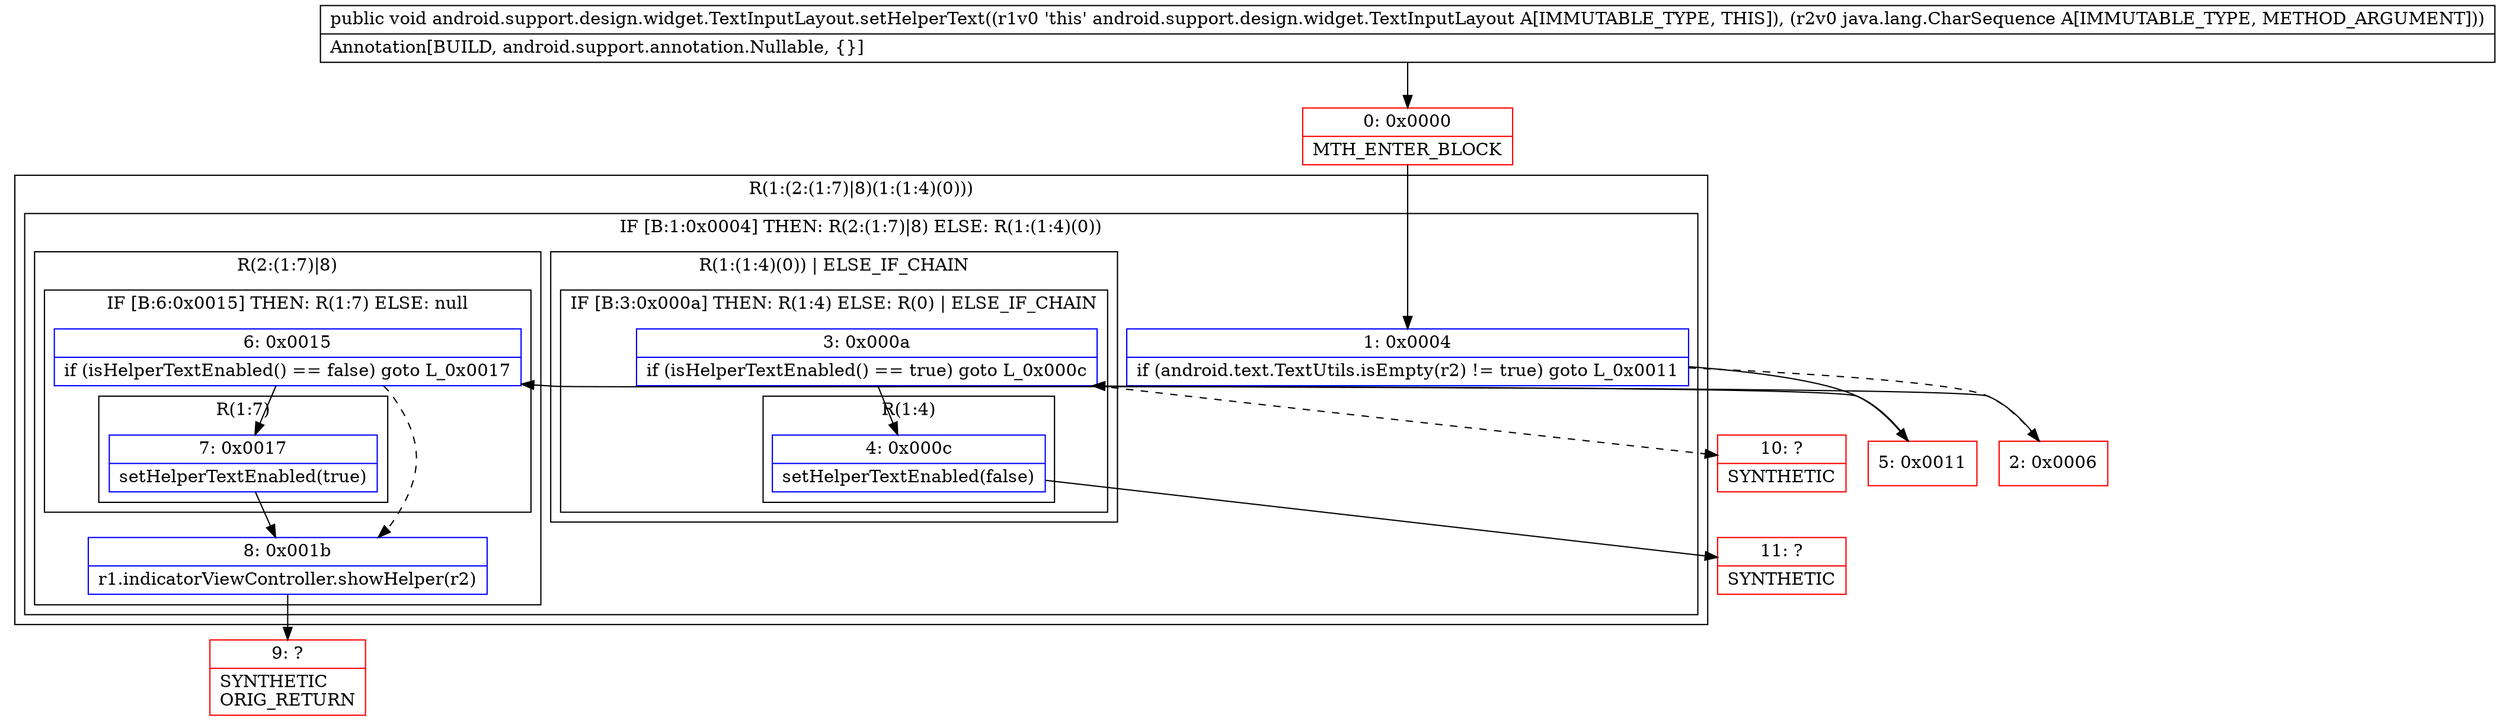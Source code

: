 digraph "CFG forandroid.support.design.widget.TextInputLayout.setHelperText(Ljava\/lang\/CharSequence;)V" {
subgraph cluster_Region_1783158965 {
label = "R(1:(2:(1:7)|8)(1:(1:4)(0)))";
node [shape=record,color=blue];
subgraph cluster_IfRegion_1299731070 {
label = "IF [B:1:0x0004] THEN: R(2:(1:7)|8) ELSE: R(1:(1:4)(0))";
node [shape=record,color=blue];
Node_1 [shape=record,label="{1\:\ 0x0004|if (android.text.TextUtils.isEmpty(r2) != true) goto L_0x0011\l}"];
subgraph cluster_Region_1857939913 {
label = "R(2:(1:7)|8)";
node [shape=record,color=blue];
subgraph cluster_IfRegion_246634413 {
label = "IF [B:6:0x0015] THEN: R(1:7) ELSE: null";
node [shape=record,color=blue];
Node_6 [shape=record,label="{6\:\ 0x0015|if (isHelperTextEnabled() == false) goto L_0x0017\l}"];
subgraph cluster_Region_571653054 {
label = "R(1:7)";
node [shape=record,color=blue];
Node_7 [shape=record,label="{7\:\ 0x0017|setHelperTextEnabled(true)\l}"];
}
}
Node_8 [shape=record,label="{8\:\ 0x001b|r1.indicatorViewController.showHelper(r2)\l}"];
}
subgraph cluster_Region_771155488 {
label = "R(1:(1:4)(0)) | ELSE_IF_CHAIN\l";
node [shape=record,color=blue];
subgraph cluster_IfRegion_746889718 {
label = "IF [B:3:0x000a] THEN: R(1:4) ELSE: R(0) | ELSE_IF_CHAIN\l";
node [shape=record,color=blue];
Node_3 [shape=record,label="{3\:\ 0x000a|if (isHelperTextEnabled() == true) goto L_0x000c\l}"];
subgraph cluster_Region_949917172 {
label = "R(1:4)";
node [shape=record,color=blue];
Node_4 [shape=record,label="{4\:\ 0x000c|setHelperTextEnabled(false)\l}"];
}
subgraph cluster_Region_258348562 {
label = "R(0)";
node [shape=record,color=blue];
}
}
}
}
}
Node_0 [shape=record,color=red,label="{0\:\ 0x0000|MTH_ENTER_BLOCK\l}"];
Node_2 [shape=record,color=red,label="{2\:\ 0x0006}"];
Node_5 [shape=record,color=red,label="{5\:\ 0x0011}"];
Node_9 [shape=record,color=red,label="{9\:\ ?|SYNTHETIC\lORIG_RETURN\l}"];
Node_10 [shape=record,color=red,label="{10\:\ ?|SYNTHETIC\l}"];
Node_11 [shape=record,color=red,label="{11\:\ ?|SYNTHETIC\l}"];
MethodNode[shape=record,label="{public void android.support.design.widget.TextInputLayout.setHelperText((r1v0 'this' android.support.design.widget.TextInputLayout A[IMMUTABLE_TYPE, THIS]), (r2v0 java.lang.CharSequence A[IMMUTABLE_TYPE, METHOD_ARGUMENT]))  | Annotation[BUILD, android.support.annotation.Nullable, \{\}]\l}"];
MethodNode -> Node_0;
Node_1 -> Node_2[style=dashed];
Node_1 -> Node_5;
Node_6 -> Node_7;
Node_6 -> Node_8[style=dashed];
Node_7 -> Node_8;
Node_8 -> Node_9;
Node_3 -> Node_4;
Node_3 -> Node_10[style=dashed];
Node_4 -> Node_11;
Node_0 -> Node_1;
Node_2 -> Node_3;
Node_5 -> Node_6;
}

